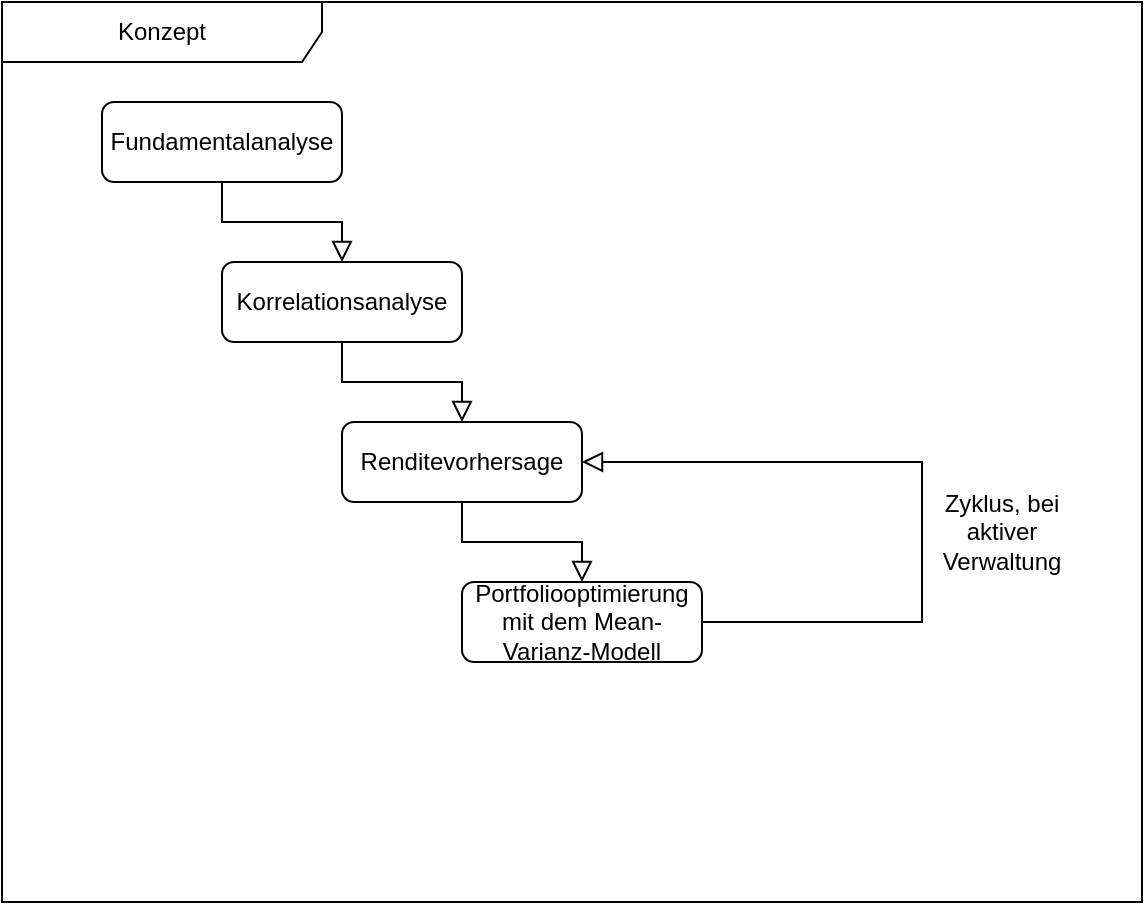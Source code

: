 <mxfile version="24.4.0" type="device">
  <diagram id="C5RBs43oDa-KdzZeNtuy" name="Page-1">
    <mxGraphModel dx="961" dy="528" grid="1" gridSize="10" guides="1" tooltips="1" connect="1" arrows="1" fold="1" page="1" pageScale="1" pageWidth="827" pageHeight="1169" math="0" shadow="0">
      <root>
        <mxCell id="WIyWlLk6GJQsqaUBKTNV-0" />
        <mxCell id="WIyWlLk6GJQsqaUBKTNV-1" parent="WIyWlLk6GJQsqaUBKTNV-0" />
        <mxCell id="WIyWlLk6GJQsqaUBKTNV-2" value="" style="rounded=0;html=1;jettySize=auto;orthogonalLoop=1;fontSize=11;endArrow=block;endFill=0;endSize=8;strokeWidth=1;shadow=0;labelBackgroundColor=none;edgeStyle=orthogonalEdgeStyle;entryX=0.5;entryY=0;entryDx=0;entryDy=0;" parent="WIyWlLk6GJQsqaUBKTNV-1" source="WIyWlLk6GJQsqaUBKTNV-3" target="WIyWlLk6GJQsqaUBKTNV-12" edge="1">
          <mxGeometry relative="1" as="geometry">
            <mxPoint x="220" y="170" as="targetPoint" />
            <Array as="points">
              <mxPoint x="220" y="140" />
              <mxPoint x="280" y="140" />
            </Array>
          </mxGeometry>
        </mxCell>
        <mxCell id="WIyWlLk6GJQsqaUBKTNV-3" value="Fundamentalanalyse" style="rounded=1;whiteSpace=wrap;html=1;fontSize=12;glass=0;strokeWidth=1;shadow=0;" parent="WIyWlLk6GJQsqaUBKTNV-1" vertex="1">
          <mxGeometry x="160" y="80" width="120" height="40" as="geometry" />
        </mxCell>
        <mxCell id="q-cNv8RktpBJCgjQ_TfM-0" value="Konzept" style="shape=umlFrame;whiteSpace=wrap;html=1;pointerEvents=0;recursiveResize=0;container=1;collapsible=0;width=160;" parent="WIyWlLk6GJQsqaUBKTNV-1" vertex="1">
          <mxGeometry x="110" y="30" width="570" height="450" as="geometry" />
        </mxCell>
        <mxCell id="WIyWlLk6GJQsqaUBKTNV-12" value="Korrelationsanalyse" style="rounded=1;whiteSpace=wrap;html=1;fontSize=12;glass=0;strokeWidth=1;shadow=0;" parent="q-cNv8RktpBJCgjQ_TfM-0" vertex="1">
          <mxGeometry x="110" y="130" width="120" height="40" as="geometry" />
        </mxCell>
        <mxCell id="q-cNv8RktpBJCgjQ_TfM-1" value="Renditevorhersage" style="rounded=1;whiteSpace=wrap;html=1;fontSize=12;glass=0;strokeWidth=1;shadow=0;" parent="q-cNv8RktpBJCgjQ_TfM-0" vertex="1">
          <mxGeometry x="170" y="210" width="120" height="40" as="geometry" />
        </mxCell>
        <mxCell id="q-cNv8RktpBJCgjQ_TfM-3" value="" style="rounded=0;html=1;jettySize=auto;orthogonalLoop=1;fontSize=11;endArrow=block;endFill=0;endSize=8;strokeWidth=1;shadow=0;labelBackgroundColor=none;edgeStyle=orthogonalEdgeStyle;entryX=0.5;entryY=0;entryDx=0;entryDy=0;" parent="q-cNv8RktpBJCgjQ_TfM-0" edge="1">
          <mxGeometry relative="1" as="geometry">
            <mxPoint x="170" y="170" as="sourcePoint" />
            <mxPoint x="230" y="210" as="targetPoint" />
            <Array as="points">
              <mxPoint x="170" y="190" />
              <mxPoint x="230" y="190" />
            </Array>
          </mxGeometry>
        </mxCell>
        <mxCell id="q-cNv8RktpBJCgjQ_TfM-4" value="Portfoliooptimierung mit dem Mean-Varianz-Modell" style="rounded=1;whiteSpace=wrap;html=1;fontSize=12;glass=0;strokeWidth=1;shadow=0;" parent="q-cNv8RktpBJCgjQ_TfM-0" vertex="1">
          <mxGeometry x="230" y="290" width="120" height="40" as="geometry" />
        </mxCell>
        <mxCell id="q-cNv8RktpBJCgjQ_TfM-5" value="" style="rounded=0;html=1;jettySize=auto;orthogonalLoop=1;fontSize=11;endArrow=block;endFill=0;endSize=8;strokeWidth=1;shadow=0;labelBackgroundColor=none;edgeStyle=orthogonalEdgeStyle;entryX=0.5;entryY=0;entryDx=0;entryDy=0;" parent="q-cNv8RktpBJCgjQ_TfM-0" edge="1">
          <mxGeometry relative="1" as="geometry">
            <mxPoint x="230" y="250" as="sourcePoint" />
            <mxPoint x="290" y="290" as="targetPoint" />
            <Array as="points">
              <mxPoint x="230" y="270" />
              <mxPoint x="290" y="270" />
            </Array>
          </mxGeometry>
        </mxCell>
        <mxCell id="q-cNv8RktpBJCgjQ_TfM-9" value="" style="rounded=0;html=1;jettySize=auto;orthogonalLoop=1;fontSize=11;endArrow=block;endFill=0;endSize=8;strokeWidth=1;shadow=0;labelBackgroundColor=none;edgeStyle=orthogonalEdgeStyle;entryX=1;entryY=0.5;entryDx=0;entryDy=0;exitX=1;exitY=0.5;exitDx=0;exitDy=0;" parent="q-cNv8RktpBJCgjQ_TfM-0" source="q-cNv8RktpBJCgjQ_TfM-4" target="q-cNv8RktpBJCgjQ_TfM-1" edge="1">
          <mxGeometry relative="1" as="geometry">
            <mxPoint x="410" y="395" as="sourcePoint" />
            <mxPoint x="520" y="330" as="targetPoint" />
            <Array as="points">
              <mxPoint x="460" y="310" />
              <mxPoint x="460" y="230" />
            </Array>
          </mxGeometry>
        </mxCell>
        <mxCell id="q-cNv8RktpBJCgjQ_TfM-10" value="Zyklus, bei aktiver Verwaltung" style="text;html=1;align=center;verticalAlign=middle;whiteSpace=wrap;rounded=0;" parent="q-cNv8RktpBJCgjQ_TfM-0" vertex="1">
          <mxGeometry x="470" y="250" width="60" height="30" as="geometry" />
        </mxCell>
      </root>
    </mxGraphModel>
  </diagram>
</mxfile>
